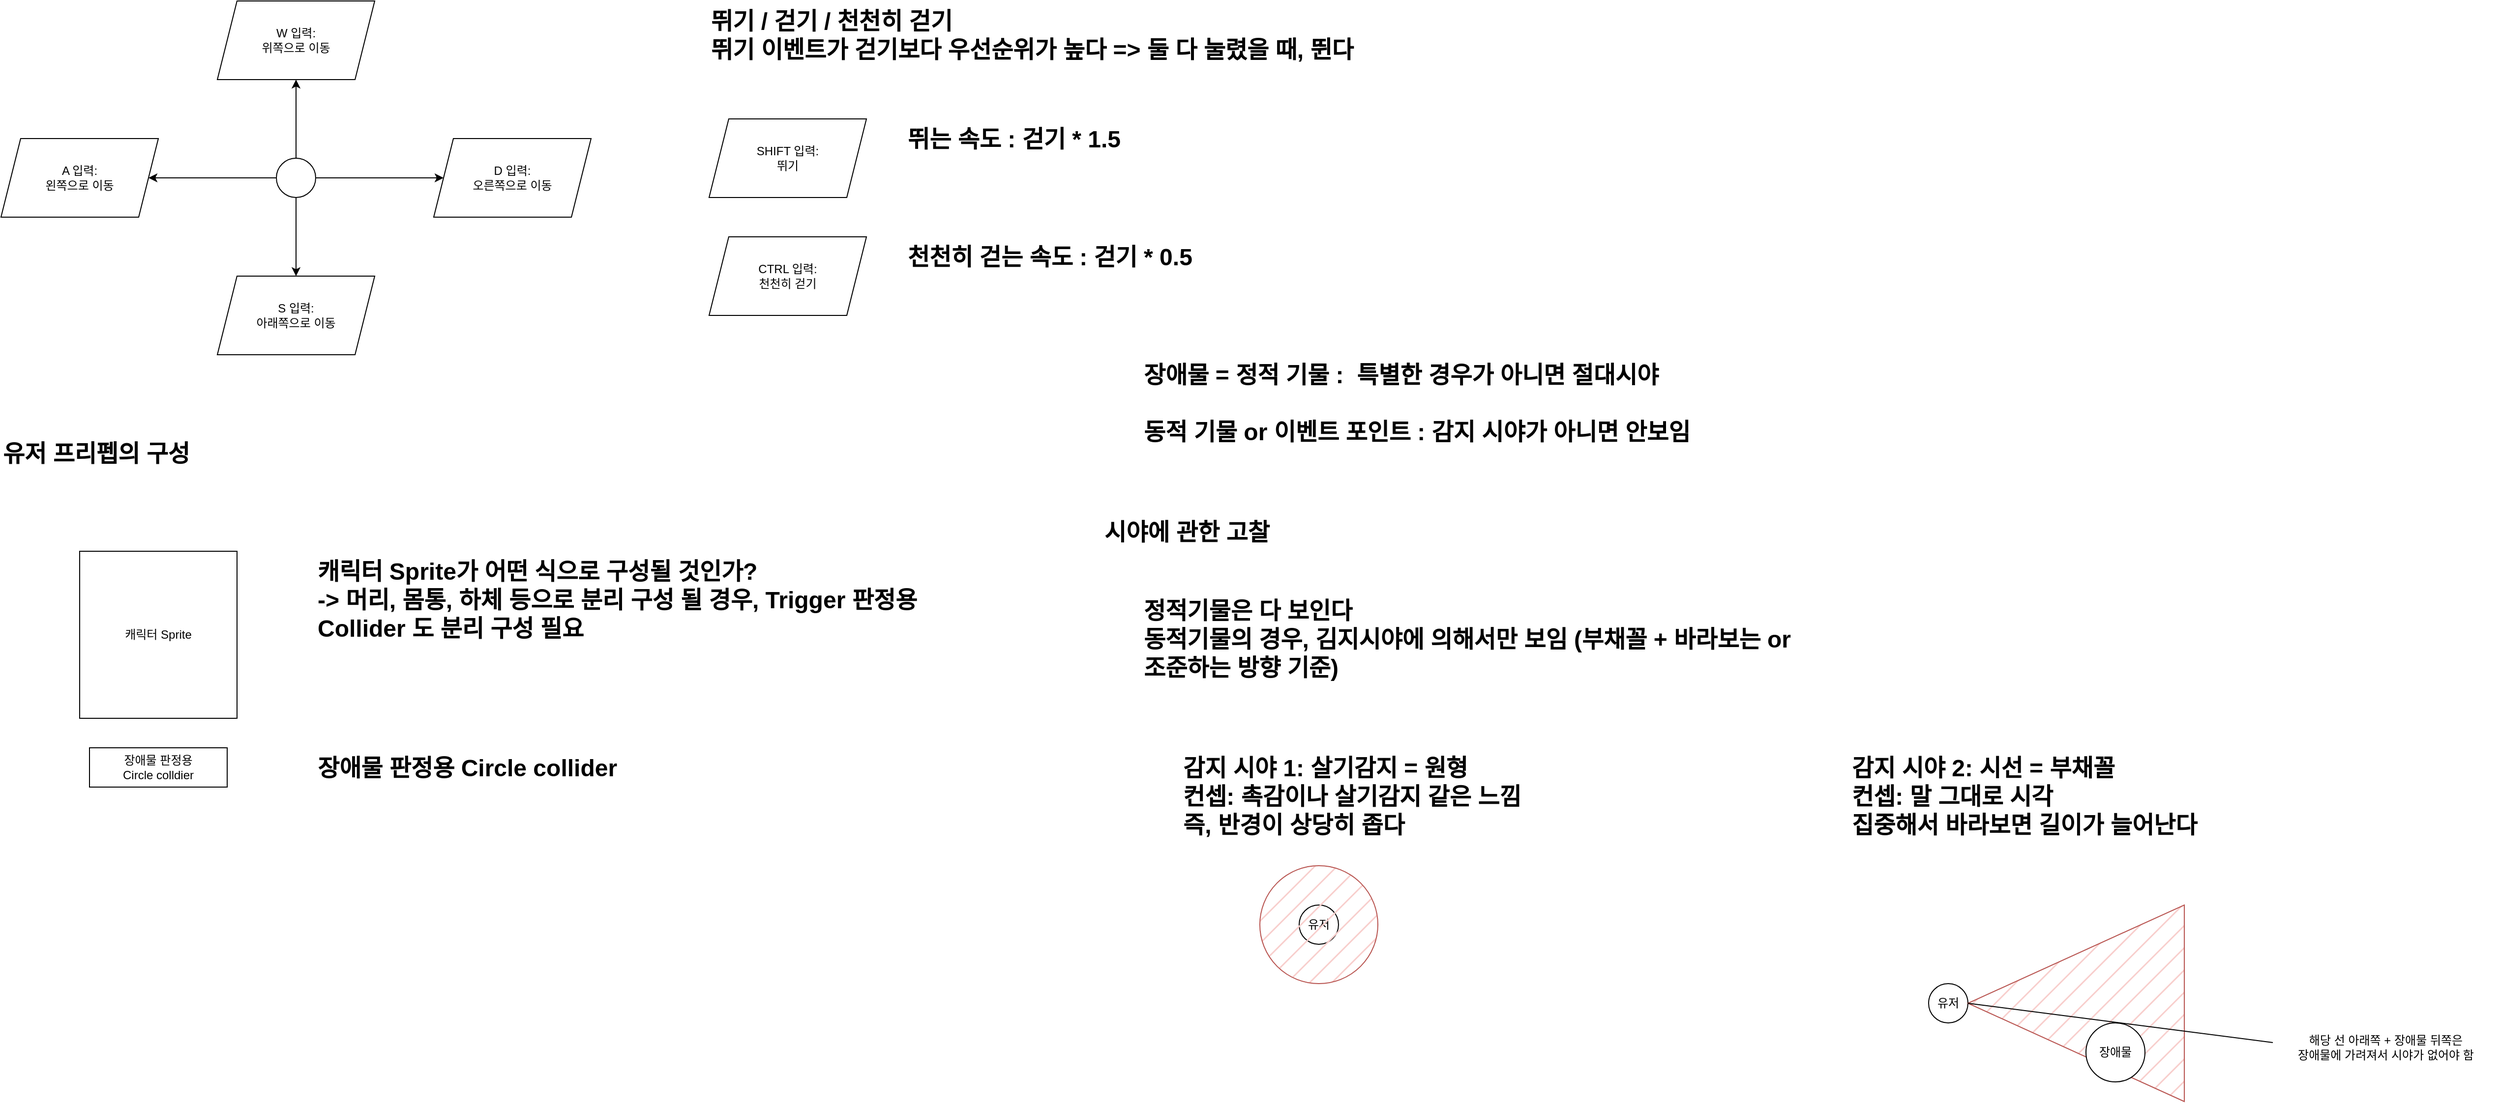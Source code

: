 <mxfile version="21.0.6" type="device" pages="2"><diagram id="6WKfuj2B-MdKXiExnDiz" name="기본"><mxGraphModel dx="2360" dy="1751" grid="1" gridSize="10" guides="1" tooltips="1" connect="1" arrows="1" fold="1" page="1" pageScale="1" pageWidth="827" pageHeight="1169" math="0" shadow="0"><root><mxCell id="0"/><mxCell id="1" parent="0"/><mxCell id="9zA8CGHuLIm7Ng9tNiTG-2" style="edgeStyle=orthogonalEdgeStyle;rounded=0;orthogonalLoop=1;jettySize=auto;html=1;" parent="1" source="9zA8CGHuLIm7Ng9tNiTG-6" target="9zA8CGHuLIm7Ng9tNiTG-9" edge="1"><mxGeometry relative="1" as="geometry"/></mxCell><mxCell id="9zA8CGHuLIm7Ng9tNiTG-3" style="edgeStyle=orthogonalEdgeStyle;rounded=0;orthogonalLoop=1;jettySize=auto;html=1;" parent="1" source="9zA8CGHuLIm7Ng9tNiTG-6" target="9zA8CGHuLIm7Ng9tNiTG-7" edge="1"><mxGeometry relative="1" as="geometry"/></mxCell><mxCell id="9zA8CGHuLIm7Ng9tNiTG-4" style="edgeStyle=orthogonalEdgeStyle;rounded=0;orthogonalLoop=1;jettySize=auto;html=1;" parent="1" source="9zA8CGHuLIm7Ng9tNiTG-6" target="9zA8CGHuLIm7Ng9tNiTG-8" edge="1"><mxGeometry relative="1" as="geometry"/></mxCell><mxCell id="9zA8CGHuLIm7Ng9tNiTG-5" style="edgeStyle=orthogonalEdgeStyle;rounded=0;orthogonalLoop=1;jettySize=auto;html=1;" parent="1" source="9zA8CGHuLIm7Ng9tNiTG-6" target="9zA8CGHuLIm7Ng9tNiTG-10" edge="1"><mxGeometry relative="1" as="geometry"/></mxCell><mxCell id="9zA8CGHuLIm7Ng9tNiTG-6" value="" style="ellipse;whiteSpace=wrap;html=1;aspect=fixed;" parent="1" vertex="1"><mxGeometry x="1120" y="200" width="40" height="40" as="geometry"/></mxCell><mxCell id="9zA8CGHuLIm7Ng9tNiTG-7" value="D 입력:&lt;br&gt;오른쪽으로 이동" style="shape=parallelogram;perimeter=parallelogramPerimeter;whiteSpace=wrap;html=1;fixedSize=1;" parent="1" vertex="1"><mxGeometry x="1280" y="180" width="160" height="80" as="geometry"/></mxCell><mxCell id="9zA8CGHuLIm7Ng9tNiTG-8" value="A 입력:&lt;br&gt;왼쪽으로 이동" style="shape=parallelogram;perimeter=parallelogramPerimeter;whiteSpace=wrap;html=1;fixedSize=1;" parent="1" vertex="1"><mxGeometry x="840" y="180" width="160" height="80" as="geometry"/></mxCell><mxCell id="9zA8CGHuLIm7Ng9tNiTG-9" value="S 입력:&lt;br&gt;아래쪽으로 이동" style="shape=parallelogram;perimeter=parallelogramPerimeter;whiteSpace=wrap;html=1;fixedSize=1;" parent="1" vertex="1"><mxGeometry x="1060" y="320" width="160" height="80" as="geometry"/></mxCell><mxCell id="9zA8CGHuLIm7Ng9tNiTG-10" value="W 입력:&lt;br&gt;위쪽으로 이동" style="shape=parallelogram;perimeter=parallelogramPerimeter;whiteSpace=wrap;html=1;fixedSize=1;" parent="1" vertex="1"><mxGeometry x="1060" y="40" width="160" height="80" as="geometry"/></mxCell><mxCell id="9zA8CGHuLIm7Ng9tNiTG-12" value="캐릭터 Sprite" style="rounded=0;whiteSpace=wrap;html=1;" parent="1" vertex="1"><mxGeometry x="920" y="600" width="160" height="170" as="geometry"/></mxCell><mxCell id="9zA8CGHuLIm7Ng9tNiTG-14" value="유저 프리펩의 구성" style="text;html=1;strokeColor=none;fillColor=none;align=left;verticalAlign=top;whiteSpace=wrap;rounded=0;fontStyle=1;fontSize=24;" parent="1" vertex="1"><mxGeometry x="840" y="480" width="680" height="80" as="geometry"/></mxCell><mxCell id="9zA8CGHuLIm7Ng9tNiTG-16" value="캐릭터 Sprite가 어떤 식으로 구성될 것인가?&lt;br&gt;-&amp;gt; 머리, 몸통, 하체 등으로 분리 구성 될 경우, Trigger 판정용 Collider 도 분리 구성 필요" style="text;html=1;strokeColor=none;fillColor=none;align=left;verticalAlign=top;whiteSpace=wrap;rounded=0;fontStyle=1;fontSize=24;" parent="1" vertex="1"><mxGeometry x="1160" y="600" width="680" height="120" as="geometry"/></mxCell><mxCell id="9zA8CGHuLIm7Ng9tNiTG-18" value="장애물 판정용 &lt;br&gt;Circle colldier" style="rounded=0;whiteSpace=wrap;html=1;" parent="1" vertex="1"><mxGeometry x="930" y="800" width="140" height="40" as="geometry"/></mxCell><mxCell id="9zA8CGHuLIm7Ng9tNiTG-19" value="장애물 판정용 Circle collider" style="text;html=1;strokeColor=none;fillColor=none;align=left;verticalAlign=top;whiteSpace=wrap;rounded=0;fontStyle=1;fontSize=24;" parent="1" vertex="1"><mxGeometry x="1160" y="800" width="680" height="120" as="geometry"/></mxCell><mxCell id="7KbnS4iRw5I4G7zds6BT-2" value="시야에 관한 고찰" style="text;html=1;strokeColor=none;fillColor=none;align=left;verticalAlign=top;whiteSpace=wrap;rounded=0;fontStyle=1;fontSize=24;" parent="1" vertex="1"><mxGeometry x="1960" y="560" width="680" height="80" as="geometry"/></mxCell><mxCell id="7KbnS4iRw5I4G7zds6BT-3" value="정적기물은 다 보인다&lt;br&gt;동적기물의 경우, 김지시야에 의해서만 보임 (부채꼴 + 바라보는 or 조준하는 방향 기준)" style="text;html=1;strokeColor=none;fillColor=none;align=left;verticalAlign=top;whiteSpace=wrap;rounded=0;fontStyle=1;fontSize=24;" parent="1" vertex="1"><mxGeometry x="2000" y="640" width="680" height="120" as="geometry"/></mxCell><mxCell id="7KbnS4iRw5I4G7zds6BT-4" value="장애물 = 정적 기물 :&amp;nbsp; 특별한 경우가 아니면 절대시야&lt;br&gt;&lt;br&gt;동적 기물 or 이벤트 포인트 : 감지 시야가 아니면 안보임" style="text;html=1;strokeColor=none;fillColor=none;align=left;verticalAlign=top;whiteSpace=wrap;rounded=0;fontStyle=1;fontSize=24;" parent="1" vertex="1"><mxGeometry x="2000" y="400" width="680" height="120" as="geometry"/></mxCell><mxCell id="7KbnS4iRw5I4G7zds6BT-5" value="유저" style="ellipse;whiteSpace=wrap;html=1;aspect=fixed;" parent="1" vertex="1"><mxGeometry x="2160" y="960" width="40" height="40" as="geometry"/></mxCell><mxCell id="7KbnS4iRw5I4G7zds6BT-7" value="" style="ellipse;whiteSpace=wrap;html=1;aspect=fixed;fillColor=#f8cecc;strokeColor=#b85450;fillStyle=hatch;" parent="1" vertex="1"><mxGeometry x="2120" y="920" width="120" height="120" as="geometry"/></mxCell><mxCell id="7KbnS4iRw5I4G7zds6BT-8" value="감지 시야 1: 살기감지 = 원형&lt;br&gt;컨셉: 촉감이나 살기감지 같은 느낌&lt;br&gt;즉, 반경이 상당히 좁다" style="text;html=1;strokeColor=none;fillColor=none;align=left;verticalAlign=top;whiteSpace=wrap;rounded=0;fontStyle=1;fontSize=24;" parent="1" vertex="1"><mxGeometry x="2040" y="800" width="640" height="80" as="geometry"/></mxCell><mxCell id="7KbnS4iRw5I4G7zds6BT-9" value="유저" style="ellipse;whiteSpace=wrap;html=1;aspect=fixed;" parent="1" vertex="1"><mxGeometry x="2800" y="1040" width="40" height="40" as="geometry"/></mxCell><mxCell id="7KbnS4iRw5I4G7zds6BT-11" value="감지 시야 2: 시선 = 부채꼴&lt;br&gt;컨셉: 말 그대로 시각&lt;br&gt;집중해서 바라보면 길이가 늘어난다" style="text;html=1;strokeColor=none;fillColor=none;align=left;verticalAlign=top;whiteSpace=wrap;rounded=0;fontStyle=1;fontSize=24;" parent="1" vertex="1"><mxGeometry x="2720" y="800" width="640" height="80" as="geometry"/></mxCell><mxCell id="7KbnS4iRw5I4G7zds6BT-12" value="" style="triangle;whiteSpace=wrap;html=1;rotation=-180;fillColor=#f8cecc;strokeColor=#b85450;fillStyle=hatch;" parent="1" vertex="1"><mxGeometry x="2840" y="960" width="220" height="200" as="geometry"/></mxCell><mxCell id="7KbnS4iRw5I4G7zds6BT-14" value="장애물" style="ellipse;whiteSpace=wrap;html=1;aspect=fixed;" parent="1" vertex="1"><mxGeometry x="2960" y="1080" width="60" height="60" as="geometry"/></mxCell><mxCell id="7KbnS4iRw5I4G7zds6BT-15" value="" style="endArrow=none;html=1;rounded=0;entryX=1;entryY=0.5;entryDx=0;entryDy=0;" parent="1" target="7KbnS4iRw5I4G7zds6BT-12" edge="1"><mxGeometry width="50" height="50" relative="1" as="geometry"><mxPoint x="3150" y="1100" as="sourcePoint"/><mxPoint x="3110" y="970" as="targetPoint"/></mxGeometry></mxCell><mxCell id="7KbnS4iRw5I4G7zds6BT-16" value="해당 선 아래쪽 + 장애물 뒤쪽은 &lt;br&gt;장애물에 가려져서 시야가 없어야 함" style="text;html=1;strokeColor=none;fillColor=none;align=center;verticalAlign=middle;whiteSpace=wrap;rounded=0;" parent="1" vertex="1"><mxGeometry x="3150" y="1090" width="230" height="30" as="geometry"/></mxCell><mxCell id="R37n-7MfGvY_STMIVuSx-1" value="SHIFT 입력:&lt;br&gt;뛰기" style="shape=parallelogram;perimeter=parallelogramPerimeter;whiteSpace=wrap;html=1;fixedSize=1;" parent="1" vertex="1"><mxGeometry x="1560" y="160" width="160" height="80" as="geometry"/></mxCell><mxCell id="R37n-7MfGvY_STMIVuSx-2" value="CTRL 입력:&lt;br&gt;천천히 걷기" style="shape=parallelogram;perimeter=parallelogramPerimeter;whiteSpace=wrap;html=1;fixedSize=1;" parent="1" vertex="1"><mxGeometry x="1560" y="280" width="160" height="80" as="geometry"/></mxCell><mxCell id="R37n-7MfGvY_STMIVuSx-3" value="뛰기 / 걷기 / 천천히 걷기&lt;br&gt;뛰기 이벤트가 걷기보다 우선순위가 높다 =&amp;gt; 둘 다 눌렸을 때, 뛴다" style="text;html=1;strokeColor=none;fillColor=none;align=left;verticalAlign=top;whiteSpace=wrap;rounded=0;fontStyle=1;fontSize=24;" parent="1" vertex="1"><mxGeometry x="1560" y="40" width="760" height="80" as="geometry"/></mxCell><mxCell id="R37n-7MfGvY_STMIVuSx-4" value="뛰는 속도 : 걷기 * 1.5" style="text;html=1;strokeColor=none;fillColor=none;align=left;verticalAlign=top;whiteSpace=wrap;rounded=0;fontStyle=1;fontSize=24;" parent="1" vertex="1"><mxGeometry x="1760" y="160" width="760" height="80" as="geometry"/></mxCell><mxCell id="R37n-7MfGvY_STMIVuSx-5" value="천천히 걷는 속도 : 걷기 * 0.5" style="text;html=1;strokeColor=none;fillColor=none;align=left;verticalAlign=top;whiteSpace=wrap;rounded=0;fontStyle=1;fontSize=24;" parent="1" vertex="1"><mxGeometry x="1760" y="280" width="760" height="80" as="geometry"/></mxCell></root></mxGraphModel></diagram><diagram id="yZBBi51S8Hz6aT_PRP-5" name="오브젝트 구성"><mxGraphModel dx="2390" dy="1218" grid="1" gridSize="10" guides="1" tooltips="1" connect="1" arrows="1" fold="1" page="1" pageScale="1" pageWidth="827" pageHeight="1169" math="0" shadow="0"><root><mxCell id="0"/><mxCell id="1" parent="0"/><mxCell id="M1modhusu0DqScJqHS3r-2" value="유저 프리펩" style="swimlane;whiteSpace=wrap;html=1;fontSize=12;" vertex="1" parent="1"><mxGeometry x="40" y="40" width="760" height="1080" as="geometry"/></mxCell><mxCell id="M1modhusu0DqScJqHS3r-9" value="원형 Collider 2D" style="rounded=0;whiteSpace=wrap;html=1;fontSize=12;" vertex="1" parent="M1modhusu0DqScJqHS3r-2"><mxGeometry x="40" y="120" width="160" height="80" as="geometry"/></mxCell><mxCell id="M1modhusu0DqScJqHS3r-10" value="DetectionController" style="rounded=0;whiteSpace=wrap;html=1;fontSize=12;" vertex="1" parent="M1modhusu0DqScJqHS3r-2"><mxGeometry x="440" y="120" width="160" height="80" as="geometry"/></mxCell><mxCell id="M1modhusu0DqScJqHS3r-11" value="RigidBody 2D" style="rounded=0;whiteSpace=wrap;html=1;fontSize=12;" vertex="1" parent="M1modhusu0DqScJqHS3r-2"><mxGeometry x="240" y="120" width="160" height="80" as="geometry"/></mxCell><mxCell id="M1modhusu0DqScJqHS3r-12" value="이동 제한 로직 관련 컴포넌트" style="text;html=1;strokeColor=none;fillColor=none;align=center;verticalAlign=middle;whiteSpace=wrap;rounded=0;fontSize=12;fontStyle=1" vertex="1" parent="M1modhusu0DqScJqHS3r-2"><mxGeometry x="40" y="40" width="680" height="30" as="geometry"/></mxCell><mxCell id="M1modhusu0DqScJqHS3r-13" value="감시 관리 오브젝트" style="rounded=0;whiteSpace=wrap;html=1;fontSize=12;" vertex="1" parent="M1modhusu0DqScJqHS3r-2"><mxGeometry x="40" y="320" width="160" height="80" as="geometry"/></mxCell><mxCell id="M1modhusu0DqScJqHS3r-15" value="아트 관리 오브젝트" style="rounded=0;whiteSpace=wrap;html=1;fontSize=12;" vertex="1" parent="M1modhusu0DqScJqHS3r-2"><mxGeometry x="40" y="480" width="160" height="80" as="geometry"/></mxCell><mxCell id="M1modhusu0DqScJqHS3r-8" value="아트 관리 오브젝트" style="swimlane;whiteSpace=wrap;html=1;fontSize=12;" vertex="1" parent="1"><mxGeometry x="1640" y="80" width="680" height="320" as="geometry"/></mxCell><mxCell id="M1modhusu0DqScJqHS3r-4" value="감지 관리 오브젝트" style="swimlane;whiteSpace=wrap;html=1;fontSize=12;" vertex="1" parent="1"><mxGeometry x="880" y="80" width="680" height="320" as="geometry"/></mxCell><mxCell id="M1modhusu0DqScJqHS3r-5" value="원형 Colldier 2D" style="rounded=0;whiteSpace=wrap;html=1;fontSize=12;" vertex="1" parent="M1modhusu0DqScJqHS3r-4"><mxGeometry x="40" y="80" width="160" height="80" as="geometry"/></mxCell><mxCell id="M1modhusu0DqScJqHS3r-6" value="DetectionController" style="rounded=0;whiteSpace=wrap;html=1;fontSize=12;" vertex="1" parent="M1modhusu0DqScJqHS3r-4"><mxGeometry x="240" y="80" width="160" height="80" as="geometry"/></mxCell><mxCell id="M1modhusu0DqScJqHS3r-7" value="RigidBody 2D" style="rounded=0;whiteSpace=wrap;html=1;fontSize=12;" vertex="1" parent="M1modhusu0DqScJqHS3r-4"><mxGeometry x="40" y="200" width="160" height="80" as="geometry"/></mxCell><mxCell id="M1modhusu0DqScJqHS3r-14" style="edgeStyle=orthogonalEdgeStyle;rounded=0;orthogonalLoop=1;jettySize=auto;html=1;fontSize=12;" edge="1" parent="1" source="M1modhusu0DqScJqHS3r-13" target="M1modhusu0DqScJqHS3r-4"><mxGeometry relative="1" as="geometry"><Array as="points"><mxPoint x="840" y="400"/><mxPoint x="840" y="40"/><mxPoint x="1220" y="40"/></Array></mxGeometry></mxCell><mxCell id="M1modhusu0DqScJqHS3r-16" style="edgeStyle=orthogonalEdgeStyle;rounded=0;orthogonalLoop=1;jettySize=auto;html=1;fontSize=12;" edge="1" parent="1" source="M1modhusu0DqScJqHS3r-15" target="M1modhusu0DqScJqHS3r-8"><mxGeometry relative="1" as="geometry"><Array as="points"><mxPoint x="280" y="560"/><mxPoint x="280" y="440"/><mxPoint x="1600" y="440"/><mxPoint x="1600" y="240"/></Array></mxGeometry></mxCell></root></mxGraphModel></diagram></mxfile>